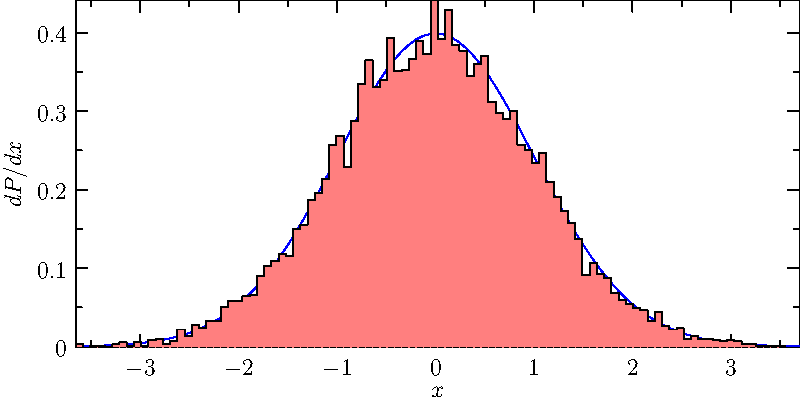 import graph;
import stats;

size(400,200,IgnoreAspect);

int n=10000;
real[] a=new real[n];
for(int i=0; i < n; ++i) a[i]=Gaussrand();

draw(graph(Gaussian,min(a),max(a)),blue);

histogram(a,min(a),max(a),n=100,normalize=true,low=0,lightred,black,bars=false);

xaxis("$x$",BottomTop,LeftTicks);
yaxis("$dP/dx$",LeftRight,RightTicks);

